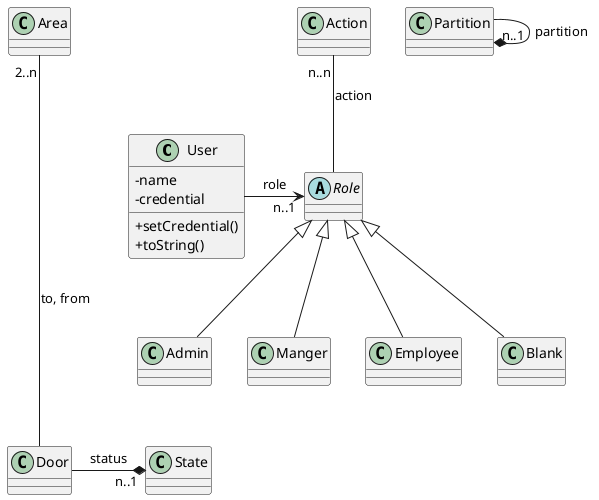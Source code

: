 @startuml
skinparam classAttributeIconSize 0
' this is to use the standard notation for public, protected, private

class User {
- name
- credential
+ setCredential()
+ toString()
}
User -right-> "n..1" Role : role


abstract class Role{

}

class Admin extends Role{
}
class Manger extends Role{
}

class Employee extends Role{
}

class Blank extends Role{
}


Role -up- "n..n" Action : action
Door -right-*"n..1" State : status
Door --up--"2..n" Area: to, from
Partition --right*"n..1" Partition : partition




@enduml